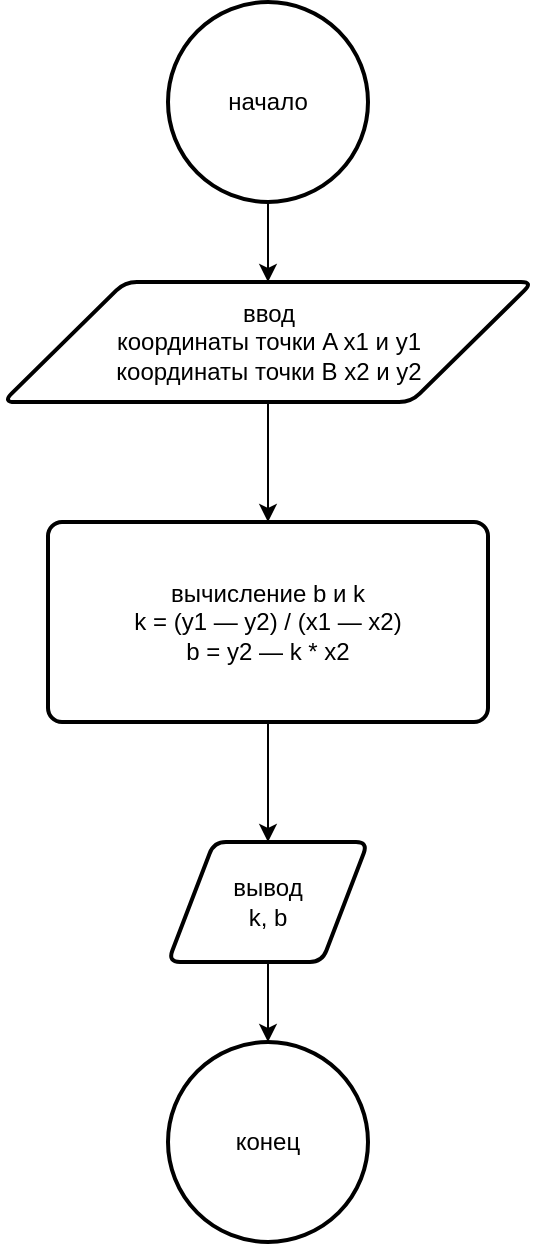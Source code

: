 <mxfile version="16.5.3" type="github" pages="6">
  <diagram id="ATqrliDHNcsMHrG0p_Ry" name="les_1_task_2">
    <mxGraphModel dx="1248" dy="713" grid="1" gridSize="10" guides="1" tooltips="1" connect="1" arrows="1" fold="1" page="1" pageScale="1" pageWidth="827" pageHeight="1169" math="0" shadow="0">
      <root>
        <mxCell id="NfSVFCOJ5FIifaM-iMqf-0" />
        <mxCell id="NfSVFCOJ5FIifaM-iMqf-1" parent="NfSVFCOJ5FIifaM-iMqf-0" />
        <mxCell id="aipZPorrDkXsiSd6xEVI-5" style="edgeStyle=orthogonalEdgeStyle;rounded=0;orthogonalLoop=1;jettySize=auto;html=1;entryX=0.5;entryY=0;entryDx=0;entryDy=0;" parent="NfSVFCOJ5FIifaM-iMqf-1" source="aipZPorrDkXsiSd6xEVI-0" target="aipZPorrDkXsiSd6xEVI-1" edge="1">
          <mxGeometry relative="1" as="geometry" />
        </mxCell>
        <mxCell id="aipZPorrDkXsiSd6xEVI-0" value="начало" style="strokeWidth=2;html=1;shape=mxgraph.flowchart.start_2;whiteSpace=wrap;" parent="NfSVFCOJ5FIifaM-iMqf-1" vertex="1">
          <mxGeometry x="330" y="40" width="100" height="100" as="geometry" />
        </mxCell>
        <mxCell id="aipZPorrDkXsiSd6xEVI-6" style="edgeStyle=orthogonalEdgeStyle;rounded=0;orthogonalLoop=1;jettySize=auto;html=1;entryX=0.5;entryY=0;entryDx=0;entryDy=0;" parent="NfSVFCOJ5FIifaM-iMqf-1" source="aipZPorrDkXsiSd6xEVI-1" target="aipZPorrDkXsiSd6xEVI-2" edge="1">
          <mxGeometry relative="1" as="geometry" />
        </mxCell>
        <mxCell id="aipZPorrDkXsiSd6xEVI-1" value="ввод&lt;br&gt;координаты точки A x1 и y1&lt;br&gt;координаты точки B x2 и y2" style="shape=parallelogram;html=1;strokeWidth=2;perimeter=parallelogramPerimeter;whiteSpace=wrap;rounded=1;arcSize=12;size=0.23;" parent="NfSVFCOJ5FIifaM-iMqf-1" vertex="1">
          <mxGeometry x="247.5" y="180" width="265" height="60" as="geometry" />
        </mxCell>
        <mxCell id="aipZPorrDkXsiSd6xEVI-7" style="edgeStyle=orthogonalEdgeStyle;rounded=0;orthogonalLoop=1;jettySize=auto;html=1;entryX=0.5;entryY=0;entryDx=0;entryDy=0;" parent="NfSVFCOJ5FIifaM-iMqf-1" source="aipZPorrDkXsiSd6xEVI-2" target="aipZPorrDkXsiSd6xEVI-3" edge="1">
          <mxGeometry relative="1" as="geometry" />
        </mxCell>
        <mxCell id="aipZPorrDkXsiSd6xEVI-2" value="вычисление b и k&lt;br&gt;&lt;div&gt;k = (y1 — y2) / (x1 — x2)&lt;/div&gt;&lt;div&gt;b = y2 — k * x2&lt;/div&gt;" style="rounded=1;whiteSpace=wrap;html=1;absoluteArcSize=1;arcSize=14;strokeWidth=2;" parent="NfSVFCOJ5FIifaM-iMqf-1" vertex="1">
          <mxGeometry x="270" y="300" width="220" height="100" as="geometry" />
        </mxCell>
        <mxCell id="aipZPorrDkXsiSd6xEVI-8" style="edgeStyle=orthogonalEdgeStyle;rounded=0;orthogonalLoop=1;jettySize=auto;html=1;entryX=0.5;entryY=0;entryDx=0;entryDy=0;entryPerimeter=0;" parent="NfSVFCOJ5FIifaM-iMqf-1" source="aipZPorrDkXsiSd6xEVI-3" target="aipZPorrDkXsiSd6xEVI-4" edge="1">
          <mxGeometry relative="1" as="geometry" />
        </mxCell>
        <mxCell id="aipZPorrDkXsiSd6xEVI-3" value="вывод&lt;br&gt;k, b" style="shape=parallelogram;html=1;strokeWidth=2;perimeter=parallelogramPerimeter;whiteSpace=wrap;rounded=1;arcSize=12;size=0.23;" parent="NfSVFCOJ5FIifaM-iMqf-1" vertex="1">
          <mxGeometry x="330" y="460" width="100" height="60" as="geometry" />
        </mxCell>
        <mxCell id="aipZPorrDkXsiSd6xEVI-4" value="конец" style="strokeWidth=2;html=1;shape=mxgraph.flowchart.start_2;whiteSpace=wrap;" parent="NfSVFCOJ5FIifaM-iMqf-1" vertex="1">
          <mxGeometry x="330" y="560" width="100" height="100" as="geometry" />
        </mxCell>
      </root>
    </mxGraphModel>
  </diagram>
  <diagram id="lTZQkFiIbegKwcdtTHz3" name="les_1_task_3">
    <mxGraphModel dx="1248" dy="713" grid="1" gridSize="10" guides="1" tooltips="1" connect="1" arrows="1" fold="1" page="1" pageScale="1" pageWidth="827" pageHeight="1169" math="0" shadow="0">
      <root>
        <mxCell id="WysORMlE-1B2kq4YBvIF-0" />
        <mxCell id="WysORMlE-1B2kq4YBvIF-1" parent="WysORMlE-1B2kq4YBvIF-0" />
        <mxCell id="WysORMlE-1B2kq4YBvIF-12" style="edgeStyle=orthogonalEdgeStyle;rounded=0;orthogonalLoop=1;jettySize=auto;html=1;entryX=0.5;entryY=0;entryDx=0;entryDy=0;" edge="1" parent="WysORMlE-1B2kq4YBvIF-1" source="WysORMlE-1B2kq4YBvIF-2" target="WysORMlE-1B2kq4YBvIF-4">
          <mxGeometry relative="1" as="geometry" />
        </mxCell>
        <mxCell id="WysORMlE-1B2kq4YBvIF-2" value="Начало" style="strokeWidth=2;html=1;shape=mxgraph.flowchart.start_2;whiteSpace=wrap;" vertex="1" parent="WysORMlE-1B2kq4YBvIF-1">
          <mxGeometry x="320" y="100" width="100" height="100" as="geometry" />
        </mxCell>
        <mxCell id="WysORMlE-1B2kq4YBvIF-13" style="edgeStyle=orthogonalEdgeStyle;rounded=0;orthogonalLoop=1;jettySize=auto;html=1;entryX=0.5;entryY=0;entryDx=0;entryDy=0;" edge="1" parent="WysORMlE-1B2kq4YBvIF-1" source="WysORMlE-1B2kq4YBvIF-4" target="WysORMlE-1B2kq4YBvIF-6">
          <mxGeometry relative="1" as="geometry" />
        </mxCell>
        <mxCell id="WysORMlE-1B2kq4YBvIF-4" value="Введите границы случайного&lt;br&gt;целого числа от &amp;gt;&amp;gt;&amp;gt;&lt;br&gt;до &amp;gt;&amp;gt;&amp;gt;&amp;nbsp;" style="shape=parallelogram;html=1;strokeWidth=2;perimeter=parallelogramPerimeter;whiteSpace=wrap;rounded=1;arcSize=12;size=0.23;" vertex="1" parent="WysORMlE-1B2kq4YBvIF-1">
          <mxGeometry x="230" y="230" width="280" height="60" as="geometry" />
        </mxCell>
        <mxCell id="WysORMlE-1B2kq4YBvIF-14" style="edgeStyle=orthogonalEdgeStyle;rounded=0;orthogonalLoop=1;jettySize=auto;html=1;entryX=0.5;entryY=0;entryDx=0;entryDy=0;" edge="1" parent="WysORMlE-1B2kq4YBvIF-1" source="WysORMlE-1B2kq4YBvIF-6" target="WysORMlE-1B2kq4YBvIF-7">
          <mxGeometry relative="1" as="geometry" />
        </mxCell>
        <mxCell id="WysORMlE-1B2kq4YBvIF-6" value="вывод случайного числа" style="shape=parallelogram;html=1;strokeWidth=2;perimeter=parallelogramPerimeter;whiteSpace=wrap;rounded=1;arcSize=12;size=0.23;" vertex="1" parent="WysORMlE-1B2kq4YBvIF-1">
          <mxGeometry x="320" y="320" width="100" height="60" as="geometry" />
        </mxCell>
        <mxCell id="WysORMlE-1B2kq4YBvIF-15" style="edgeStyle=orthogonalEdgeStyle;rounded=0;orthogonalLoop=1;jettySize=auto;html=1;entryX=0.5;entryY=0;entryDx=0;entryDy=0;" edge="1" parent="WysORMlE-1B2kq4YBvIF-1" source="WysORMlE-1B2kq4YBvIF-7" target="WysORMlE-1B2kq4YBvIF-8">
          <mxGeometry relative="1" as="geometry" />
        </mxCell>
        <mxCell id="WysORMlE-1B2kq4YBvIF-7" value="Введите границы случайного&lt;br&gt;вещественного числа от &amp;gt;&amp;gt;&amp;gt;&lt;br&gt;до &amp;gt;&amp;gt;&amp;gt;&amp;nbsp;" style="shape=parallelogram;html=1;strokeWidth=2;perimeter=parallelogramPerimeter;whiteSpace=wrap;rounded=1;arcSize=12;size=0.23;" vertex="1" parent="WysORMlE-1B2kq4YBvIF-1">
          <mxGeometry x="230" y="420" width="280" height="60" as="geometry" />
        </mxCell>
        <mxCell id="WysORMlE-1B2kq4YBvIF-16" style="edgeStyle=orthogonalEdgeStyle;rounded=0;orthogonalLoop=1;jettySize=auto;html=1;entryX=0.5;entryY=0;entryDx=0;entryDy=0;" edge="1" parent="WysORMlE-1B2kq4YBvIF-1" source="WysORMlE-1B2kq4YBvIF-8" target="WysORMlE-1B2kq4YBvIF-9">
          <mxGeometry relative="1" as="geometry" />
        </mxCell>
        <mxCell id="WysORMlE-1B2kq4YBvIF-8" value="вывод случайного числа" style="shape=parallelogram;html=1;strokeWidth=2;perimeter=parallelogramPerimeter;whiteSpace=wrap;rounded=1;arcSize=12;size=0.23;" vertex="1" parent="WysORMlE-1B2kq4YBvIF-1">
          <mxGeometry x="320" y="525" width="100" height="60" as="geometry" />
        </mxCell>
        <mxCell id="WysORMlE-1B2kq4YBvIF-20" style="edgeStyle=orthogonalEdgeStyle;rounded=0;orthogonalLoop=1;jettySize=auto;html=1;entryX=0.5;entryY=0;entryDx=0;entryDy=0;" edge="1" parent="WysORMlE-1B2kq4YBvIF-1" source="WysORMlE-1B2kq4YBvIF-9" target="WysORMlE-1B2kq4YBvIF-19">
          <mxGeometry relative="1" as="geometry" />
        </mxCell>
        <mxCell id="WysORMlE-1B2kq4YBvIF-9" value="Введите случайный&lt;br&gt;символ от &amp;gt;&amp;gt;&amp;gt;&lt;br&gt;до &amp;gt;&amp;gt;&amp;gt;&amp;nbsp;" style="shape=parallelogram;html=1;strokeWidth=2;perimeter=parallelogramPerimeter;whiteSpace=wrap;rounded=1;arcSize=12;size=0.23;" vertex="1" parent="WysORMlE-1B2kq4YBvIF-1">
          <mxGeometry x="230" y="630" width="280" height="60" as="geometry" />
        </mxCell>
        <mxCell id="WysORMlE-1B2kq4YBvIF-22" style="edgeStyle=orthogonalEdgeStyle;rounded=0;orthogonalLoop=1;jettySize=auto;html=1;entryX=0.5;entryY=0;entryDx=0;entryDy=0;entryPerimeter=0;" edge="1" parent="WysORMlE-1B2kq4YBvIF-1" source="WysORMlE-1B2kq4YBvIF-10" target="WysORMlE-1B2kq4YBvIF-11">
          <mxGeometry relative="1" as="geometry" />
        </mxCell>
        <mxCell id="WysORMlE-1B2kq4YBvIF-10" value="вывод случайного символа" style="shape=parallelogram;html=1;strokeWidth=2;perimeter=parallelogramPerimeter;whiteSpace=wrap;rounded=1;arcSize=12;size=0.23;" vertex="1" parent="WysORMlE-1B2kq4YBvIF-1">
          <mxGeometry x="320" y="830" width="100" height="60" as="geometry" />
        </mxCell>
        <mxCell id="WysORMlE-1B2kq4YBvIF-11" value="конец" style="strokeWidth=2;html=1;shape=mxgraph.flowchart.start_2;whiteSpace=wrap;" vertex="1" parent="WysORMlE-1B2kq4YBvIF-1">
          <mxGeometry x="320" y="930" width="100" height="100" as="geometry" />
        </mxCell>
        <mxCell id="WysORMlE-1B2kq4YBvIF-21" style="edgeStyle=orthogonalEdgeStyle;rounded=0;orthogonalLoop=1;jettySize=auto;html=1;entryX=0.5;entryY=0;entryDx=0;entryDy=0;" edge="1" parent="WysORMlE-1B2kq4YBvIF-1" source="WysORMlE-1B2kq4YBvIF-19" target="WysORMlE-1B2kq4YBvIF-10">
          <mxGeometry relative="1" as="geometry" />
        </mxCell>
        <mxCell id="WysORMlE-1B2kq4YBvIF-19" value="обрезать строку" style="rounded=1;whiteSpace=wrap;html=1;absoluteArcSize=1;arcSize=14;strokeWidth=2;" vertex="1" parent="WysORMlE-1B2kq4YBvIF-1">
          <mxGeometry x="320" y="720" width="100" height="60" as="geometry" />
        </mxCell>
      </root>
    </mxGraphModel>
  </diagram>
  <diagram id="88QXnidbNnlKX1HfHY2Q" name="les_1_task_4">
    <mxGraphModel dx="1248" dy="713" grid="1" gridSize="10" guides="1" tooltips="1" connect="1" arrows="1" fold="1" page="1" pageScale="1" pageWidth="827" pageHeight="1169" math="0" shadow="0">
      <root>
        <mxCell id="75QGeUflQmmKPHZEoMKi-0" />
        <mxCell id="75QGeUflQmmKPHZEoMKi-1" parent="75QGeUflQmmKPHZEoMKi-0" />
        <mxCell id="75QGeUflQmmKPHZEoMKi-7" style="edgeStyle=orthogonalEdgeStyle;rounded=0;orthogonalLoop=1;jettySize=auto;html=1;entryX=0.5;entryY=0;entryDx=0;entryDy=0;" edge="1" parent="75QGeUflQmmKPHZEoMKi-1" source="75QGeUflQmmKPHZEoMKi-2" target="75QGeUflQmmKPHZEoMKi-3">
          <mxGeometry relative="1" as="geometry" />
        </mxCell>
        <mxCell id="75QGeUflQmmKPHZEoMKi-2" value="начало" style="strokeWidth=2;html=1;shape=mxgraph.flowchart.start_2;whiteSpace=wrap;" vertex="1" parent="75QGeUflQmmKPHZEoMKi-1">
          <mxGeometry x="350" y="40" width="100" height="100" as="geometry" />
        </mxCell>
        <mxCell id="75QGeUflQmmKPHZEoMKi-8" style="edgeStyle=orthogonalEdgeStyle;rounded=0;orthogonalLoop=1;jettySize=auto;html=1;entryX=0.5;entryY=0;entryDx=0;entryDy=0;" edge="1" parent="75QGeUflQmmKPHZEoMKi-1" source="75QGeUflQmmKPHZEoMKi-3" target="75QGeUflQmmKPHZEoMKi-4">
          <mxGeometry relative="1" as="geometry" />
        </mxCell>
        <mxCell id="75QGeUflQmmKPHZEoMKi-3" value="ввод двух букв от пользователя" style="shape=parallelogram;html=1;strokeWidth=2;perimeter=parallelogramPerimeter;whiteSpace=wrap;rounded=1;arcSize=12;size=0.23;" vertex="1" parent="75QGeUflQmmKPHZEoMKi-1">
          <mxGeometry x="320" y="170" width="160" height="60" as="geometry" />
        </mxCell>
        <mxCell id="75QGeUflQmmKPHZEoMKi-9" style="edgeStyle=orthogonalEdgeStyle;rounded=0;orthogonalLoop=1;jettySize=auto;html=1;entryX=0.5;entryY=0;entryDx=0;entryDy=0;" edge="1" parent="75QGeUflQmmKPHZEoMKi-1" source="75QGeUflQmmKPHZEoMKi-4" target="75QGeUflQmmKPHZEoMKi-6">
          <mxGeometry relative="1" as="geometry" />
        </mxCell>
        <mxCell id="75QGeUflQmmKPHZEoMKi-4" value="поиск букв в&amp;nbsp; строке&lt;br&gt;вычисление длины обрезанной строки" style="rounded=1;whiteSpace=wrap;html=1;absoluteArcSize=1;arcSize=14;strokeWidth=2;" vertex="1" parent="75QGeUflQmmKPHZEoMKi-1">
          <mxGeometry x="280" y="270" width="240" height="90" as="geometry" />
        </mxCell>
        <mxCell id="75QGeUflQmmKPHZEoMKi-5" value="конец" style="strokeWidth=2;html=1;shape=mxgraph.flowchart.start_2;whiteSpace=wrap;" vertex="1" parent="75QGeUflQmmKPHZEoMKi-1">
          <mxGeometry x="350" y="500" width="100" height="100" as="geometry" />
        </mxCell>
        <mxCell id="75QGeUflQmmKPHZEoMKi-10" style="edgeStyle=orthogonalEdgeStyle;rounded=0;orthogonalLoop=1;jettySize=auto;html=1;entryX=0.5;entryY=0;entryDx=0;entryDy=0;entryPerimeter=0;" edge="1" parent="75QGeUflQmmKPHZEoMKi-1" source="75QGeUflQmmKPHZEoMKi-6" target="75QGeUflQmmKPHZEoMKi-5">
          <mxGeometry relative="1" as="geometry" />
        </mxCell>
        <mxCell id="75QGeUflQmmKPHZEoMKi-6" value="вывод результатов" style="shape=parallelogram;html=1;strokeWidth=2;perimeter=parallelogramPerimeter;whiteSpace=wrap;rounded=1;arcSize=12;size=0.23;" vertex="1" parent="75QGeUflQmmKPHZEoMKi-1">
          <mxGeometry x="350" y="400" width="100" height="60" as="geometry" />
        </mxCell>
      </root>
    </mxGraphModel>
  </diagram>
  <diagram id="U3Cbi--WO8hNTHFQhq-h" name="les_1_task_5">
    <mxGraphModel dx="1248" dy="713" grid="1" gridSize="10" guides="1" tooltips="1" connect="1" arrows="1" fold="1" page="1" pageScale="1" pageWidth="827" pageHeight="1169" math="0" shadow="0">
      <root>
        <mxCell id="DWgxm4ATzuKId5Y3HOkl-0" />
        <mxCell id="DWgxm4ATzuKId5Y3HOkl-1" parent="DWgxm4ATzuKId5Y3HOkl-0" />
        <mxCell id="DWgxm4ATzuKId5Y3HOkl-6" style="edgeStyle=orthogonalEdgeStyle;rounded=0;orthogonalLoop=1;jettySize=auto;html=1;entryX=0.5;entryY=0;entryDx=0;entryDy=0;" edge="1" parent="DWgxm4ATzuKId5Y3HOkl-1" source="DWgxm4ATzuKId5Y3HOkl-2" target="DWgxm4ATzuKId5Y3HOkl-3">
          <mxGeometry relative="1" as="geometry" />
        </mxCell>
        <mxCell id="DWgxm4ATzuKId5Y3HOkl-2" value="начало" style="strokeWidth=2;html=1;shape=mxgraph.flowchart.start_2;whiteSpace=wrap;" vertex="1" parent="DWgxm4ATzuKId5Y3HOkl-1">
          <mxGeometry x="380" y="60" width="100" height="100" as="geometry" />
        </mxCell>
        <mxCell id="DWgxm4ATzuKId5Y3HOkl-7" style="edgeStyle=orthogonalEdgeStyle;rounded=0;orthogonalLoop=1;jettySize=auto;html=1;entryX=0.5;entryY=0;entryDx=0;entryDy=0;" edge="1" parent="DWgxm4ATzuKId5Y3HOkl-1" source="DWgxm4ATzuKId5Y3HOkl-3" target="DWgxm4ATzuKId5Y3HOkl-4">
          <mxGeometry relative="1" as="geometry" />
        </mxCell>
        <mxCell id="DWgxm4ATzuKId5Y3HOkl-3" value="ввод номер буквы&lt;br&gt;в алфавите" style="shape=parallelogram;html=1;strokeWidth=2;perimeter=parallelogramPerimeter;whiteSpace=wrap;rounded=1;arcSize=12;size=0.23;" vertex="1" parent="DWgxm4ATzuKId5Y3HOkl-1">
          <mxGeometry x="350" y="200" width="160" height="60" as="geometry" />
        </mxCell>
        <mxCell id="DWgxm4ATzuKId5Y3HOkl-8" style="edgeStyle=orthogonalEdgeStyle;rounded=0;orthogonalLoop=1;jettySize=auto;html=1;entryX=0.5;entryY=0;entryDx=0;entryDy=0;entryPerimeter=0;" edge="1" parent="DWgxm4ATzuKId5Y3HOkl-1" source="DWgxm4ATzuKId5Y3HOkl-4" target="DWgxm4ATzuKId5Y3HOkl-5">
          <mxGeometry relative="1" as="geometry" />
        </mxCell>
        <mxCell id="DWgxm4ATzuKId5Y3HOkl-4" value="вывод результатов" style="shape=parallelogram;html=1;strokeWidth=2;perimeter=parallelogramPerimeter;whiteSpace=wrap;rounded=1;arcSize=12;size=0.23;" vertex="1" parent="DWgxm4ATzuKId5Y3HOkl-1">
          <mxGeometry x="380" y="300" width="100" height="60" as="geometry" />
        </mxCell>
        <mxCell id="DWgxm4ATzuKId5Y3HOkl-5" value="конец" style="strokeWidth=2;html=1;shape=mxgraph.flowchart.start_2;whiteSpace=wrap;" vertex="1" parent="DWgxm4ATzuKId5Y3HOkl-1">
          <mxGeometry x="380" y="400" width="100" height="100" as="geometry" />
        </mxCell>
      </root>
    </mxGraphModel>
  </diagram>
  <diagram id="CLyIi3GZFQKhDRmx4b73" name="les_1_task_7">
    <mxGraphModel dx="1248" dy="713" grid="1" gridSize="10" guides="1" tooltips="1" connect="1" arrows="1" fold="1" page="1" pageScale="1" pageWidth="827" pageHeight="1169" math="0" shadow="0">
      <root>
        <mxCell id="ugO-qh9Vn2hDEu9XmjPe-0" />
        <mxCell id="ugO-qh9Vn2hDEu9XmjPe-1" parent="ugO-qh9Vn2hDEu9XmjPe-0" />
        <mxCell id="ugO-qh9Vn2hDEu9XmjPe-6" style="edgeStyle=orthogonalEdgeStyle;rounded=0;orthogonalLoop=1;jettySize=auto;html=1;entryX=0.5;entryY=0;entryDx=0;entryDy=0;" edge="1" parent="ugO-qh9Vn2hDEu9XmjPe-1" source="ugO-qh9Vn2hDEu9XmjPe-2" target="ugO-qh9Vn2hDEu9XmjPe-3">
          <mxGeometry relative="1" as="geometry" />
        </mxCell>
        <mxCell id="ugO-qh9Vn2hDEu9XmjPe-2" value="начало" style="strokeWidth=2;html=1;shape=mxgraph.flowchart.start_2;whiteSpace=wrap;" vertex="1" parent="ugO-qh9Vn2hDEu9XmjPe-1">
          <mxGeometry x="364" y="90" width="106" height="60" as="geometry" />
        </mxCell>
        <mxCell id="ugO-qh9Vn2hDEu9XmjPe-18" style="edgeStyle=orthogonalEdgeStyle;rounded=0;orthogonalLoop=1;jettySize=auto;html=1;entryX=0.5;entryY=0;entryDx=0;entryDy=0;entryPerimeter=0;" edge="1" parent="ugO-qh9Vn2hDEu9XmjPe-1" source="ugO-qh9Vn2hDEu9XmjPe-3" target="ugO-qh9Vn2hDEu9XmjPe-9">
          <mxGeometry relative="1" as="geometry" />
        </mxCell>
        <mxCell id="ugO-qh9Vn2hDEu9XmjPe-3" value="Ввод года&lt;br&gt;от пользователя" style="shape=parallelogram;html=1;strokeWidth=2;perimeter=parallelogramPerimeter;whiteSpace=wrap;rounded=1;arcSize=12;size=0.23;" vertex="1" parent="ugO-qh9Vn2hDEu9XmjPe-1">
          <mxGeometry x="337" y="180" width="154" height="60" as="geometry" />
        </mxCell>
        <mxCell id="ugO-qh9Vn2hDEu9XmjPe-8" style="edgeStyle=orthogonalEdgeStyle;rounded=0;orthogonalLoop=1;jettySize=auto;html=1;" edge="1" parent="ugO-qh9Vn2hDEu9XmjPe-1" source="ugO-qh9Vn2hDEu9XmjPe-4">
          <mxGeometry relative="1" as="geometry">
            <mxPoint x="414" y="630" as="targetPoint" />
            <Array as="points">
              <mxPoint x="593" y="540" />
              <mxPoint x="414" y="540" />
            </Array>
          </mxGeometry>
        </mxCell>
        <mxCell id="ugO-qh9Vn2hDEu9XmjPe-4" value="год високосный" style="shape=parallelogram;html=1;strokeWidth=2;perimeter=parallelogramPerimeter;whiteSpace=wrap;rounded=1;arcSize=12;size=0.23;" vertex="1" parent="ugO-qh9Vn2hDEu9XmjPe-1">
          <mxGeometry x="491" y="430" width="204" height="60" as="geometry" />
        </mxCell>
        <mxCell id="ugO-qh9Vn2hDEu9XmjPe-5" value="конец" style="strokeWidth=2;html=1;shape=mxgraph.flowchart.start_2;whiteSpace=wrap;" vertex="1" parent="ugO-qh9Vn2hDEu9XmjPe-1">
          <mxGeometry x="364" y="630" width="116" height="60" as="geometry" />
        </mxCell>
        <mxCell id="ugO-qh9Vn2hDEu9XmjPe-12" style="edgeStyle=orthogonalEdgeStyle;rounded=0;orthogonalLoop=1;jettySize=auto;html=1;entryX=0.467;entryY=-0.07;entryDx=0;entryDy=0;entryPerimeter=0;" edge="1" parent="ugO-qh9Vn2hDEu9XmjPe-1" source="ugO-qh9Vn2hDEu9XmjPe-9" target="ugO-qh9Vn2hDEu9XmjPe-11">
          <mxGeometry relative="1" as="geometry">
            <Array as="points">
              <mxPoint x="255" y="330" />
            </Array>
          </mxGeometry>
        </mxCell>
        <mxCell id="ugO-qh9Vn2hDEu9XmjPe-15" value="Нет" style="edgeLabel;html=1;align=center;verticalAlign=middle;resizable=0;points=[];" vertex="1" connectable="0" parent="ugO-qh9Vn2hDEu9XmjPe-12">
          <mxGeometry x="-0.759" y="-2" relative="1" as="geometry">
            <mxPoint x="11" y="-8" as="offset" />
          </mxGeometry>
        </mxCell>
        <mxCell id="ugO-qh9Vn2hDEu9XmjPe-13" style="edgeStyle=orthogonalEdgeStyle;rounded=0;orthogonalLoop=1;jettySize=auto;html=1;exitX=1;exitY=0.5;exitDx=0;exitDy=0;exitPerimeter=0;entryX=0.5;entryY=0;entryDx=0;entryDy=0;" edge="1" parent="ugO-qh9Vn2hDEu9XmjPe-1" source="ugO-qh9Vn2hDEu9XmjPe-9" target="ugO-qh9Vn2hDEu9XmjPe-4">
          <mxGeometry relative="1" as="geometry" />
        </mxCell>
        <mxCell id="ugO-qh9Vn2hDEu9XmjPe-14" value="Да" style="edgeLabel;html=1;align=center;verticalAlign=middle;resizable=0;points=[];" vertex="1" connectable="0" parent="ugO-qh9Vn2hDEu9XmjPe-13">
          <mxGeometry x="-0.578" y="3" relative="1" as="geometry">
            <mxPoint x="-32" y="-7" as="offset" />
          </mxGeometry>
        </mxCell>
        <mxCell id="ugO-qh9Vn2hDEu9XmjPe-9" value="year%4 == 0" style="strokeWidth=2;html=1;shape=mxgraph.flowchart.decision;whiteSpace=wrap;" vertex="1" parent="ugO-qh9Vn2hDEu9XmjPe-1">
          <mxGeometry x="364" y="280" width="100" height="100" as="geometry" />
        </mxCell>
        <mxCell id="ugO-qh9Vn2hDEu9XmjPe-17" style="edgeStyle=orthogonalEdgeStyle;rounded=0;orthogonalLoop=1;jettySize=auto;html=1;" edge="1" parent="ugO-qh9Vn2hDEu9XmjPe-1" source="ugO-qh9Vn2hDEu9XmjPe-11" target="ugO-qh9Vn2hDEu9XmjPe-5">
          <mxGeometry relative="1" as="geometry" />
        </mxCell>
        <mxCell id="ugO-qh9Vn2hDEu9XmjPe-11" value="год не високосный" style="shape=parallelogram;html=1;strokeWidth=2;perimeter=parallelogramPerimeter;whiteSpace=wrap;rounded=1;arcSize=12;size=0.23;" vertex="1" parent="ugO-qh9Vn2hDEu9XmjPe-1">
          <mxGeometry x="160" y="430" width="204" height="60" as="geometry" />
        </mxCell>
      </root>
    </mxGraphModel>
  </diagram>
  <diagram id="WuykMswp7dTotHu1XIzn" name="les_1_task_8">
    <mxGraphModel dx="1248" dy="713" grid="1" gridSize="10" guides="1" tooltips="1" connect="1" arrows="1" fold="1" page="1" pageScale="1" pageWidth="827" pageHeight="1169" math="0" shadow="0">
      <root>
        <mxCell id="gnGxpzLkq3cIPQQQq33m-0" />
        <mxCell id="gnGxpzLkq3cIPQQQq33m-1" parent="gnGxpzLkq3cIPQQQq33m-0" />
        <mxCell id="GSHCNtK90xROe5G60mRe-20" style="edgeStyle=orthogonalEdgeStyle;rounded=0;orthogonalLoop=1;jettySize=auto;html=1;entryX=0.5;entryY=0;entryDx=0;entryDy=0;" edge="1" parent="gnGxpzLkq3cIPQQQq33m-1" source="ISuzlNiUIgldcnx0l-VA-1" target="GSHCNtK90xROe5G60mRe-1">
          <mxGeometry relative="1" as="geometry" />
        </mxCell>
        <mxCell id="ISuzlNiUIgldcnx0l-VA-1" value="начало" style="strokeWidth=2;html=1;shape=mxgraph.flowchart.start_1;whiteSpace=wrap;" vertex="1" parent="gnGxpzLkq3cIPQQQq33m-1">
          <mxGeometry x="380" y="140" width="100" height="60" as="geometry" />
        </mxCell>
        <mxCell id="GSHCNtK90xROe5G60mRe-0" value="конец" style="strokeWidth=2;html=1;shape=mxgraph.flowchart.start_1;whiteSpace=wrap;" vertex="1" parent="gnGxpzLkq3cIPQQQq33m-1">
          <mxGeometry x="364" y="870" width="100" height="60" as="geometry" />
        </mxCell>
        <mxCell id="GSHCNtK90xROe5G60mRe-19" style="edgeStyle=orthogonalEdgeStyle;rounded=0;orthogonalLoop=1;jettySize=auto;html=1;entryX=0.5;entryY=0;entryDx=0;entryDy=0;entryPerimeter=0;" edge="1" parent="gnGxpzLkq3cIPQQQq33m-1" source="GSHCNtK90xROe5G60mRe-1" target="GSHCNtK90xROe5G60mRe-2">
          <mxGeometry relative="1" as="geometry" />
        </mxCell>
        <mxCell id="GSHCNtK90xROe5G60mRe-1" value="Ввод&lt;br&gt;a, b, c" style="shape=parallelogram;html=1;strokeWidth=2;perimeter=parallelogramPerimeter;whiteSpace=wrap;rounded=1;arcSize=12;size=0.23;" vertex="1" parent="gnGxpzLkq3cIPQQQq33m-1">
          <mxGeometry x="380" y="240" width="100" height="60" as="geometry" />
        </mxCell>
        <mxCell id="GSHCNtK90xROe5G60mRe-5" style="edgeStyle=orthogonalEdgeStyle;rounded=0;orthogonalLoop=1;jettySize=auto;html=1;entryX=0.5;entryY=0;entryDx=0;entryDy=0;" edge="1" parent="gnGxpzLkq3cIPQQQq33m-1" source="GSHCNtK90xROe5G60mRe-2" target="GSHCNtK90xROe5G60mRe-6">
          <mxGeometry relative="1" as="geometry">
            <mxPoint x="590" y="560" as="targetPoint" />
          </mxGeometry>
        </mxCell>
        <mxCell id="GSHCNtK90xROe5G60mRe-12" value="ДА" style="edgeLabel;html=1;align=center;verticalAlign=middle;resizable=0;points=[];" vertex="1" connectable="0" parent="GSHCNtK90xROe5G60mRe-5">
          <mxGeometry x="-0.895" y="2" relative="1" as="geometry">
            <mxPoint x="-13" y="-8" as="offset" />
          </mxGeometry>
        </mxCell>
        <mxCell id="GSHCNtK90xROe5G60mRe-9" style="edgeStyle=orthogonalEdgeStyle;rounded=0;orthogonalLoop=1;jettySize=auto;html=1;entryX=0.5;entryY=0;entryDx=0;entryDy=0;entryPerimeter=0;" edge="1" parent="gnGxpzLkq3cIPQQQq33m-1" source="GSHCNtK90xROe5G60mRe-2" target="GSHCNtK90xROe5G60mRe-3">
          <mxGeometry relative="1" as="geometry" />
        </mxCell>
        <mxCell id="GSHCNtK90xROe5G60mRe-2" value="c &amp;gt; a &amp;gt; b&lt;br&gt;или&lt;br&gt;b &amp;gt; a &amp;gt; c" style="strokeWidth=2;html=1;shape=mxgraph.flowchart.decision;whiteSpace=wrap;" vertex="1" parent="gnGxpzLkq3cIPQQQq33m-1">
          <mxGeometry x="380" y="340" width="100" height="100" as="geometry" />
        </mxCell>
        <mxCell id="GSHCNtK90xROe5G60mRe-8" style="edgeStyle=orthogonalEdgeStyle;rounded=0;orthogonalLoop=1;jettySize=auto;html=1;entryX=0.5;entryY=0;entryDx=0;entryDy=0;" edge="1" parent="gnGxpzLkq3cIPQQQq33m-1" source="GSHCNtK90xROe5G60mRe-3" target="GSHCNtK90xROe5G60mRe-7">
          <mxGeometry relative="1" as="geometry" />
        </mxCell>
        <mxCell id="GSHCNtK90xROe5G60mRe-11" style="edgeStyle=orthogonalEdgeStyle;rounded=0;orthogonalLoop=1;jettySize=auto;html=1;entryX=0.5;entryY=0;entryDx=0;entryDy=0;" edge="1" parent="gnGxpzLkq3cIPQQQq33m-1" source="GSHCNtK90xROe5G60mRe-3" target="GSHCNtK90xROe5G60mRe-10">
          <mxGeometry relative="1" as="geometry">
            <Array as="points">
              <mxPoint x="185" y="520" />
            </Array>
          </mxGeometry>
        </mxCell>
        <mxCell id="GSHCNtK90xROe5G60mRe-3" value="c &amp;gt; b &amp;gt; a&lt;br&gt;или&lt;br&gt;a &amp;gt; b &amp;gt; c" style="strokeWidth=2;html=1;shape=mxgraph.flowchart.decision;whiteSpace=wrap;" vertex="1" parent="gnGxpzLkq3cIPQQQq33m-1">
          <mxGeometry x="220" y="470" width="100" height="100" as="geometry" />
        </mxCell>
        <mxCell id="GSHCNtK90xROe5G60mRe-18" style="edgeStyle=orthogonalEdgeStyle;rounded=0;orthogonalLoop=1;jettySize=auto;html=1;entryX=0.5;entryY=0;entryDx=0;entryDy=0;entryPerimeter=0;" edge="1" parent="gnGxpzLkq3cIPQQQq33m-1" source="GSHCNtK90xROe5G60mRe-6" target="GSHCNtK90xROe5G60mRe-0">
          <mxGeometry relative="1" as="geometry">
            <Array as="points">
              <mxPoint x="655" y="790" />
              <mxPoint x="414" y="790" />
            </Array>
          </mxGeometry>
        </mxCell>
        <mxCell id="GSHCNtK90xROe5G60mRe-6" value="Среднее число a" style="shape=parallelogram;html=1;strokeWidth=2;perimeter=parallelogramPerimeter;whiteSpace=wrap;rounded=1;arcSize=12;size=0.23;" vertex="1" parent="gnGxpzLkq3cIPQQQq33m-1">
          <mxGeometry x="580" y="660" width="150" height="60" as="geometry" />
        </mxCell>
        <mxCell id="GSHCNtK90xROe5G60mRe-17" style="edgeStyle=orthogonalEdgeStyle;rounded=0;orthogonalLoop=1;jettySize=auto;html=1;" edge="1" parent="gnGxpzLkq3cIPQQQq33m-1" source="GSHCNtK90xROe5G60mRe-7" target="GSHCNtK90xROe5G60mRe-0">
          <mxGeometry relative="1" as="geometry">
            <Array as="points">
              <mxPoint x="414" y="760" />
              <mxPoint x="414" y="760" />
            </Array>
          </mxGeometry>
        </mxCell>
        <mxCell id="GSHCNtK90xROe5G60mRe-7" value="Среднее число b" style="shape=parallelogram;html=1;strokeWidth=2;perimeter=parallelogramPerimeter;whiteSpace=wrap;rounded=1;arcSize=12;size=0.23;" vertex="1" parent="gnGxpzLkq3cIPQQQq33m-1">
          <mxGeometry x="355" y="660" width="150" height="60" as="geometry" />
        </mxCell>
        <mxCell id="GSHCNtK90xROe5G60mRe-16" style="edgeStyle=orthogonalEdgeStyle;rounded=0;orthogonalLoop=1;jettySize=auto;html=1;entryX=0.5;entryY=0;entryDx=0;entryDy=0;entryPerimeter=0;" edge="1" parent="gnGxpzLkq3cIPQQQq33m-1" source="GSHCNtK90xROe5G60mRe-10" target="GSHCNtK90xROe5G60mRe-0">
          <mxGeometry relative="1" as="geometry">
            <Array as="points">
              <mxPoint x="185" y="790" />
              <mxPoint x="414" y="790" />
            </Array>
          </mxGeometry>
        </mxCell>
        <mxCell id="GSHCNtK90xROe5G60mRe-10" value="Среднее число c" style="shape=parallelogram;html=1;strokeWidth=2;perimeter=parallelogramPerimeter;whiteSpace=wrap;rounded=1;arcSize=12;size=0.23;" vertex="1" parent="gnGxpzLkq3cIPQQQq33m-1">
          <mxGeometry x="110" y="660" width="150" height="60" as="geometry" />
        </mxCell>
        <mxCell id="GSHCNtK90xROe5G60mRe-13" value="НЕТ" style="text;html=1;align=center;verticalAlign=middle;resizable=0;points=[];autosize=1;strokeColor=none;fillColor=none;" vertex="1" parent="gnGxpzLkq3cIPQQQq33m-1">
          <mxGeometry x="340" y="370" width="40" height="20" as="geometry" />
        </mxCell>
        <mxCell id="GSHCNtK90xROe5G60mRe-14" value="НЕТ" style="text;html=1;align=center;verticalAlign=middle;resizable=0;points=[];autosize=1;strokeColor=none;fillColor=none;" vertex="1" parent="gnGxpzLkq3cIPQQQq33m-1">
          <mxGeometry x="190" y="500" width="40" height="20" as="geometry" />
        </mxCell>
        <mxCell id="GSHCNtK90xROe5G60mRe-15" value="ДА" style="edgeLabel;html=1;align=center;verticalAlign=middle;resizable=0;points=[];" vertex="1" connectable="0" parent="gnGxpzLkq3cIPQQQq33m-1">
          <mxGeometry x="330" y="510" as="geometry" />
        </mxCell>
      </root>
    </mxGraphModel>
  </diagram>
</mxfile>
